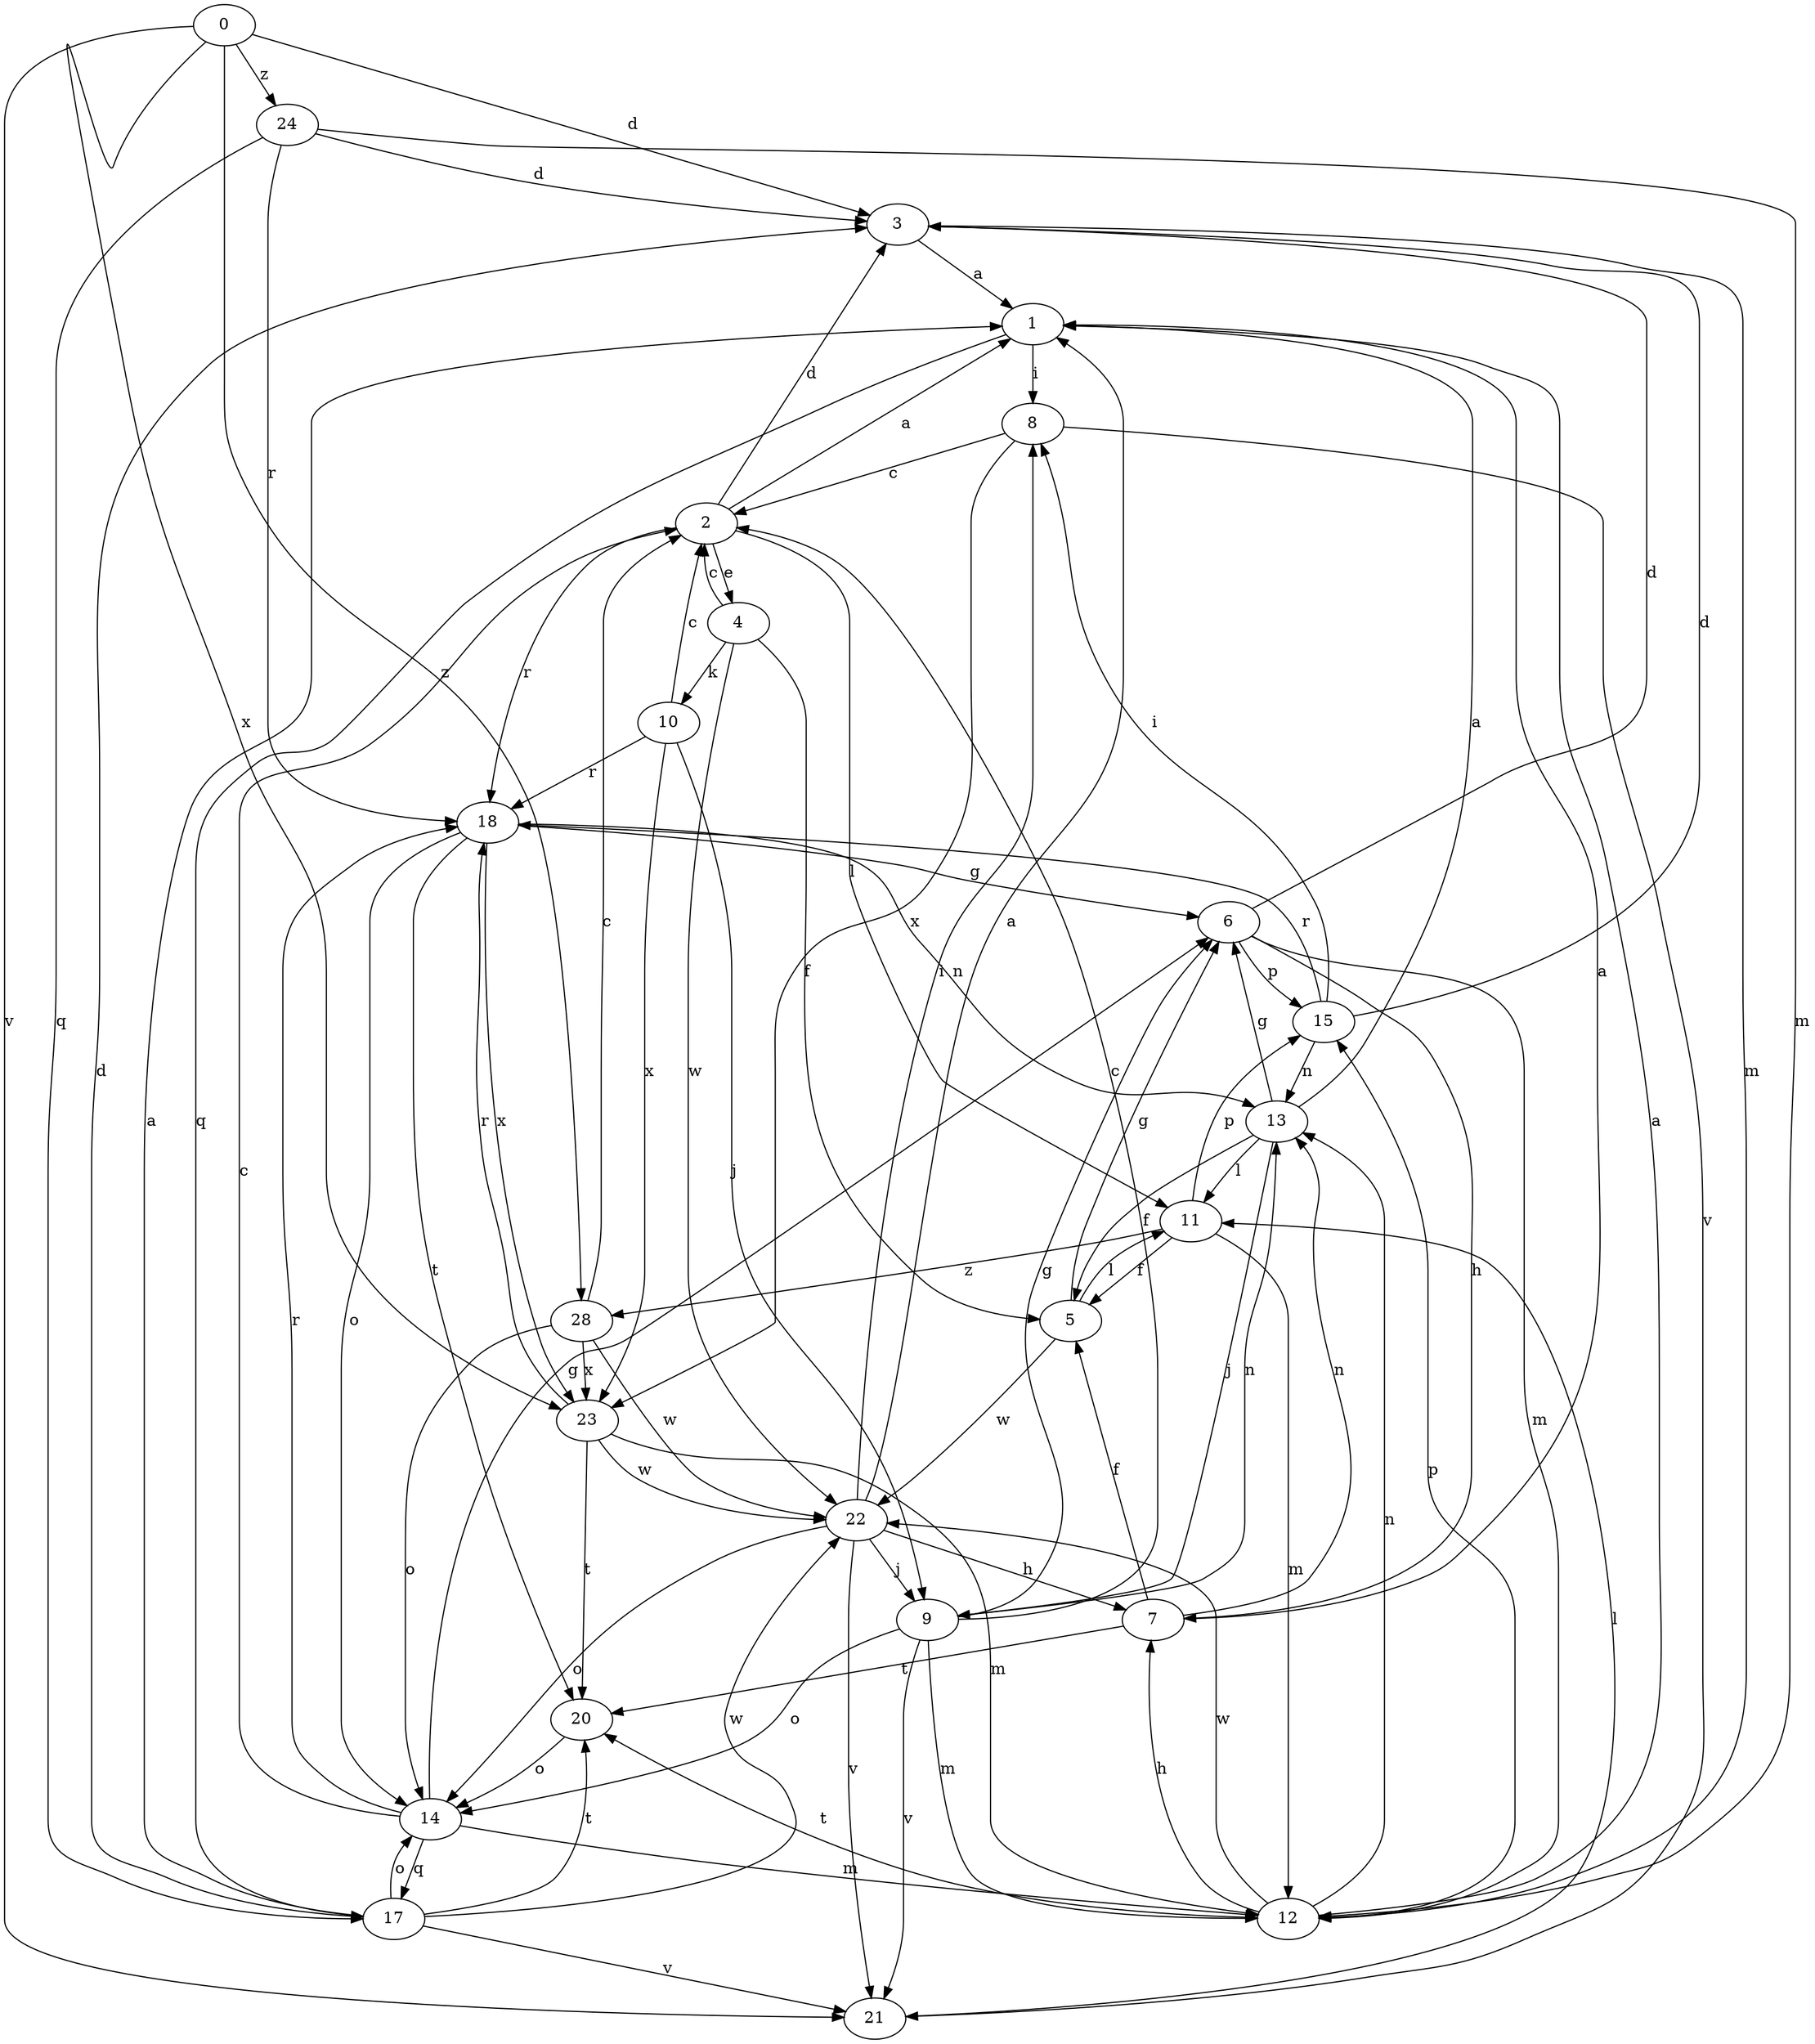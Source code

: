 strict digraph  {
0;
1;
2;
3;
4;
5;
6;
7;
8;
9;
10;
11;
12;
13;
14;
15;
17;
18;
20;
21;
22;
23;
24;
28;
0 -> 3  [label=d];
0 -> 21  [label=v];
0 -> 23  [label=x];
0 -> 24  [label=z];
0 -> 28  [label=z];
1 -> 8  [label=i];
1 -> 17  [label=q];
2 -> 1  [label=a];
2 -> 3  [label=d];
2 -> 4  [label=e];
2 -> 11  [label=l];
2 -> 18  [label=r];
3 -> 1  [label=a];
3 -> 12  [label=m];
4 -> 2  [label=c];
4 -> 5  [label=f];
4 -> 10  [label=k];
4 -> 22  [label=w];
5 -> 6  [label=g];
5 -> 11  [label=l];
5 -> 22  [label=w];
6 -> 3  [label=d];
6 -> 7  [label=h];
6 -> 12  [label=m];
6 -> 15  [label=p];
7 -> 1  [label=a];
7 -> 5  [label=f];
7 -> 13  [label=n];
7 -> 20  [label=t];
8 -> 2  [label=c];
8 -> 21  [label=v];
8 -> 23  [label=x];
9 -> 2  [label=c];
9 -> 6  [label=g];
9 -> 12  [label=m];
9 -> 13  [label=n];
9 -> 14  [label=o];
9 -> 21  [label=v];
10 -> 2  [label=c];
10 -> 9  [label=j];
10 -> 18  [label=r];
10 -> 23  [label=x];
11 -> 5  [label=f];
11 -> 12  [label=m];
11 -> 15  [label=p];
11 -> 28  [label=z];
12 -> 1  [label=a];
12 -> 7  [label=h];
12 -> 13  [label=n];
12 -> 15  [label=p];
12 -> 20  [label=t];
12 -> 22  [label=w];
13 -> 1  [label=a];
13 -> 5  [label=f];
13 -> 6  [label=g];
13 -> 9  [label=j];
13 -> 11  [label=l];
14 -> 2  [label=c];
14 -> 6  [label=g];
14 -> 12  [label=m];
14 -> 17  [label=q];
14 -> 18  [label=r];
15 -> 3  [label=d];
15 -> 8  [label=i];
15 -> 13  [label=n];
15 -> 18  [label=r];
17 -> 1  [label=a];
17 -> 3  [label=d];
17 -> 14  [label=o];
17 -> 20  [label=t];
17 -> 21  [label=v];
17 -> 22  [label=w];
18 -> 6  [label=g];
18 -> 13  [label=n];
18 -> 14  [label=o];
18 -> 20  [label=t];
18 -> 23  [label=x];
20 -> 14  [label=o];
21 -> 11  [label=l];
22 -> 1  [label=a];
22 -> 7  [label=h];
22 -> 8  [label=i];
22 -> 9  [label=j];
22 -> 14  [label=o];
22 -> 21  [label=v];
23 -> 12  [label=m];
23 -> 18  [label=r];
23 -> 20  [label=t];
23 -> 22  [label=w];
24 -> 3  [label=d];
24 -> 12  [label=m];
24 -> 17  [label=q];
24 -> 18  [label=r];
28 -> 2  [label=c];
28 -> 14  [label=o];
28 -> 22  [label=w];
28 -> 23  [label=x];
}
